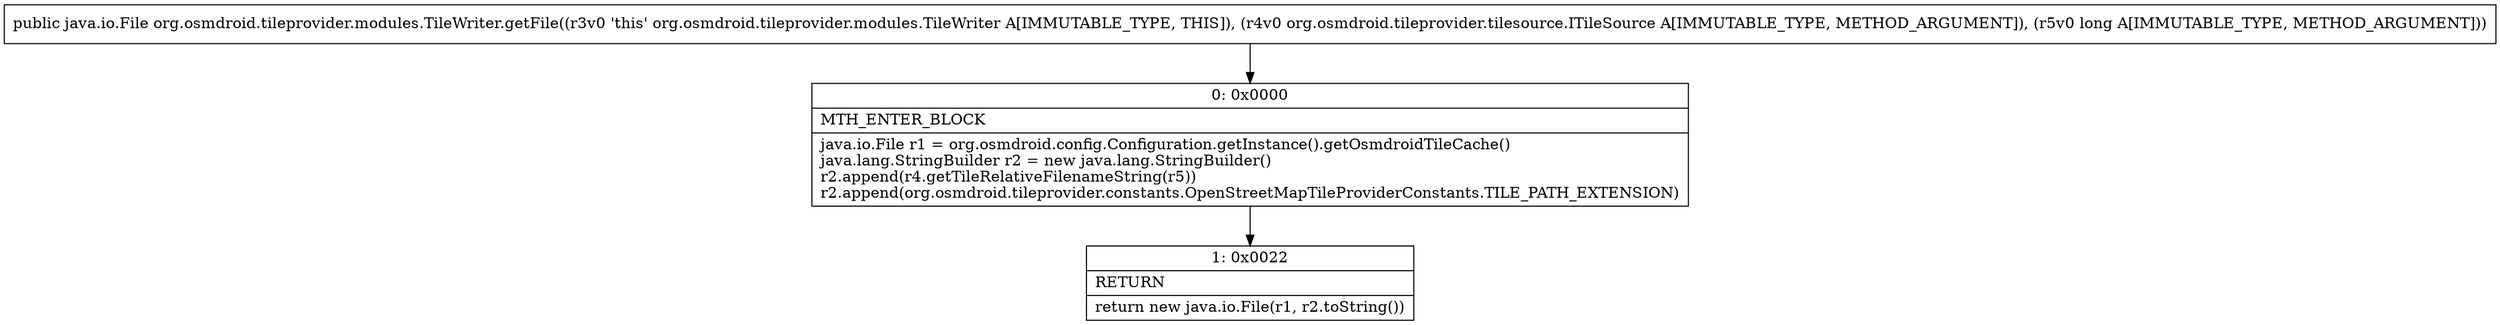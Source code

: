 digraph "CFG fororg.osmdroid.tileprovider.modules.TileWriter.getFile(Lorg\/osmdroid\/tileprovider\/tilesource\/ITileSource;J)Ljava\/io\/File;" {
Node_0 [shape=record,label="{0\:\ 0x0000|MTH_ENTER_BLOCK\l|java.io.File r1 = org.osmdroid.config.Configuration.getInstance().getOsmdroidTileCache()\ljava.lang.StringBuilder r2 = new java.lang.StringBuilder()\lr2.append(r4.getTileRelativeFilenameString(r5))\lr2.append(org.osmdroid.tileprovider.constants.OpenStreetMapTileProviderConstants.TILE_PATH_EXTENSION)\l}"];
Node_1 [shape=record,label="{1\:\ 0x0022|RETURN\l|return new java.io.File(r1, r2.toString())\l}"];
MethodNode[shape=record,label="{public java.io.File org.osmdroid.tileprovider.modules.TileWriter.getFile((r3v0 'this' org.osmdroid.tileprovider.modules.TileWriter A[IMMUTABLE_TYPE, THIS]), (r4v0 org.osmdroid.tileprovider.tilesource.ITileSource A[IMMUTABLE_TYPE, METHOD_ARGUMENT]), (r5v0 long A[IMMUTABLE_TYPE, METHOD_ARGUMENT])) }"];
MethodNode -> Node_0;
Node_0 -> Node_1;
}

